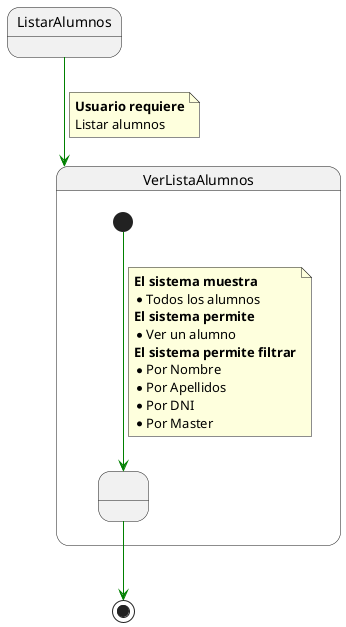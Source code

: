 @startuml ListarAlumnos

State ListarAlumnos

State VerListaAlumnos{ 

  State state1 as " "

  [*] -[#green]-> state1

  note on link 
    <b>El sistema muestra
    * Todos los alumnos
    <b>El sistema permite
    * Ver un alumno
    <b>El sistema permite filtrar
    * Por Nombre
    * Por Apellidos
    * Por DNI
    * Por Master 
  end note
 

} 

ListarAlumnos-[#green]-> VerListaAlumnos

note on link
 <b>Usuario requiere
 Listar alumnos
end note

state1 -[#green]-> [*] 


@enduml
